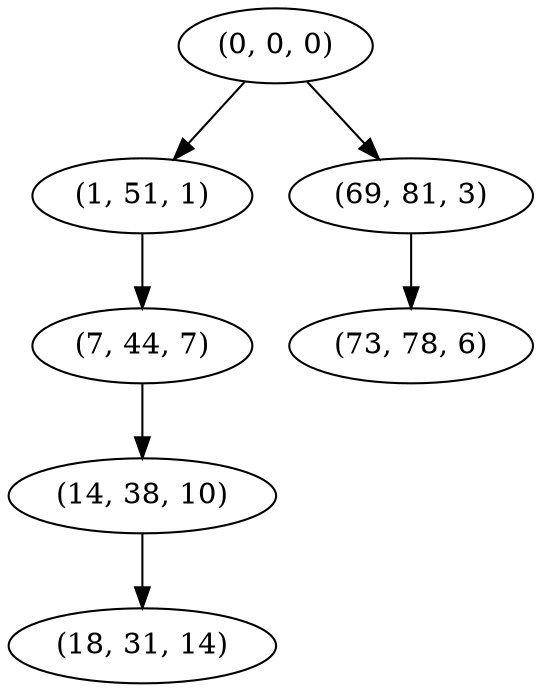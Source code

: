 digraph tree {
    "(0, 0, 0)";
    "(1, 51, 1)";
    "(7, 44, 7)";
    "(14, 38, 10)";
    "(18, 31, 14)";
    "(69, 81, 3)";
    "(73, 78, 6)";
    "(0, 0, 0)" -> "(1, 51, 1)";
    "(0, 0, 0)" -> "(69, 81, 3)";
    "(1, 51, 1)" -> "(7, 44, 7)";
    "(7, 44, 7)" -> "(14, 38, 10)";
    "(14, 38, 10)" -> "(18, 31, 14)";
    "(69, 81, 3)" -> "(73, 78, 6)";
}

